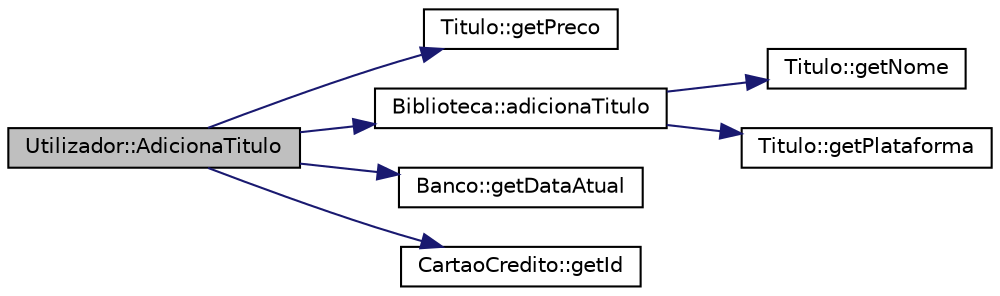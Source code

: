 digraph "Utilizador::AdicionaTitulo"
{
  edge [fontname="Helvetica",fontsize="10",labelfontname="Helvetica",labelfontsize="10"];
  node [fontname="Helvetica",fontsize="10",shape=record];
  rankdir="LR";
  Node3 [label="Utilizador::AdicionaTitulo",height=0.2,width=0.4,color="black", fillcolor="grey75", style="filled", fontcolor="black"];
  Node3 -> Node4 [color="midnightblue",fontsize="10",style="solid"];
  Node4 [label="Titulo::getPreco",height=0.2,width=0.4,color="black", fillcolor="white", style="filled",URL="$class_titulo.html#a93725bdc2e98350e47b54fd76c0fa236",tooltip="Permite obter o preco atual do titulo. "];
  Node3 -> Node5 [color="midnightblue",fontsize="10",style="solid"];
  Node5 [label="Biblioteca::adicionaTitulo",height=0.2,width=0.4,color="black", fillcolor="white", style="filled",URL="$class_biblioteca.html#af10c9f23d85db8e03ae2e8b9d3e593e1",tooltip="Adicona um titulo a biblioteca. "];
  Node5 -> Node6 [color="midnightblue",fontsize="10",style="solid"];
  Node6 [label="Titulo::getNome",height=0.2,width=0.4,color="black", fillcolor="white", style="filled",URL="$class_titulo.html#acb79279860b3404c6419697df5f860cb",tooltip="Permite obter o nome do titulo. "];
  Node5 -> Node7 [color="midnightblue",fontsize="10",style="solid"];
  Node7 [label="Titulo::getPlataforma",height=0.2,width=0.4,color="black", fillcolor="white", style="filled",URL="$class_titulo.html#a2a57a31d40c5df012b3c6e2451c253dd",tooltip="Permite obter a plataforma do titulo. "];
  Node3 -> Node8 [color="midnightblue",fontsize="10",style="solid"];
  Node8 [label="Banco::getDataAtual",height=0.2,width=0.4,color="black", fillcolor="white", style="filled",URL="$class_banco.html#a0735f07636c578666068a16f6ecccd91",tooltip="Devolve a data atual. "];
  Node3 -> Node9 [color="midnightblue",fontsize="10",style="solid"];
  Node9 [label="CartaoCredito::getId",height=0.2,width=0.4,color="black", fillcolor="white", style="filled",URL="$class_cartao_credito.html#ab59d60e4d155e7f29aef888ea3139ee5",tooltip="Devolve o id(string) do cartao de credito atual. "];
}
